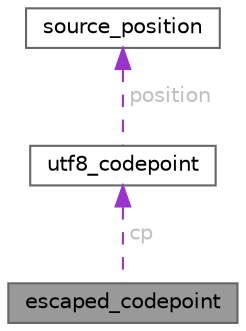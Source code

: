 digraph "escaped_codepoint"
{
 // LATEX_PDF_SIZE
  bgcolor="transparent";
  edge [fontname=Helvetica,fontsize=10,labelfontname=Helvetica,labelfontsize=10];
  node [fontname=Helvetica,fontsize=10,shape=box,height=0.2,width=0.4];
  Node1 [id="Node000001",label="escaped_codepoint",height=0.2,width=0.4,color="gray40", fillcolor="grey60", style="filled", fontcolor="black",tooltip=" "];
  Node2 -> Node1 [id="edge1_Node000001_Node000002",dir="back",color="darkorchid3",style="dashed",tooltip=" ",label=" cp",fontcolor="grey" ];
  Node2 [id="Node000002",label="utf8_codepoint",height=0.2,width=0.4,color="gray40", fillcolor="white", style="filled",URL="$structutf8__codepoint.html",tooltip=" "];
  Node3 -> Node2 [id="edge2_Node000002_Node000003",dir="back",color="darkorchid3",style="dashed",tooltip=" ",label=" position",fontcolor="grey" ];
  Node3 [id="Node000003",label="source_position",height=0.2,width=0.4,color="gray40", fillcolor="white", style="filled",URL="$structsource__position.html",tooltip=" "];
}
